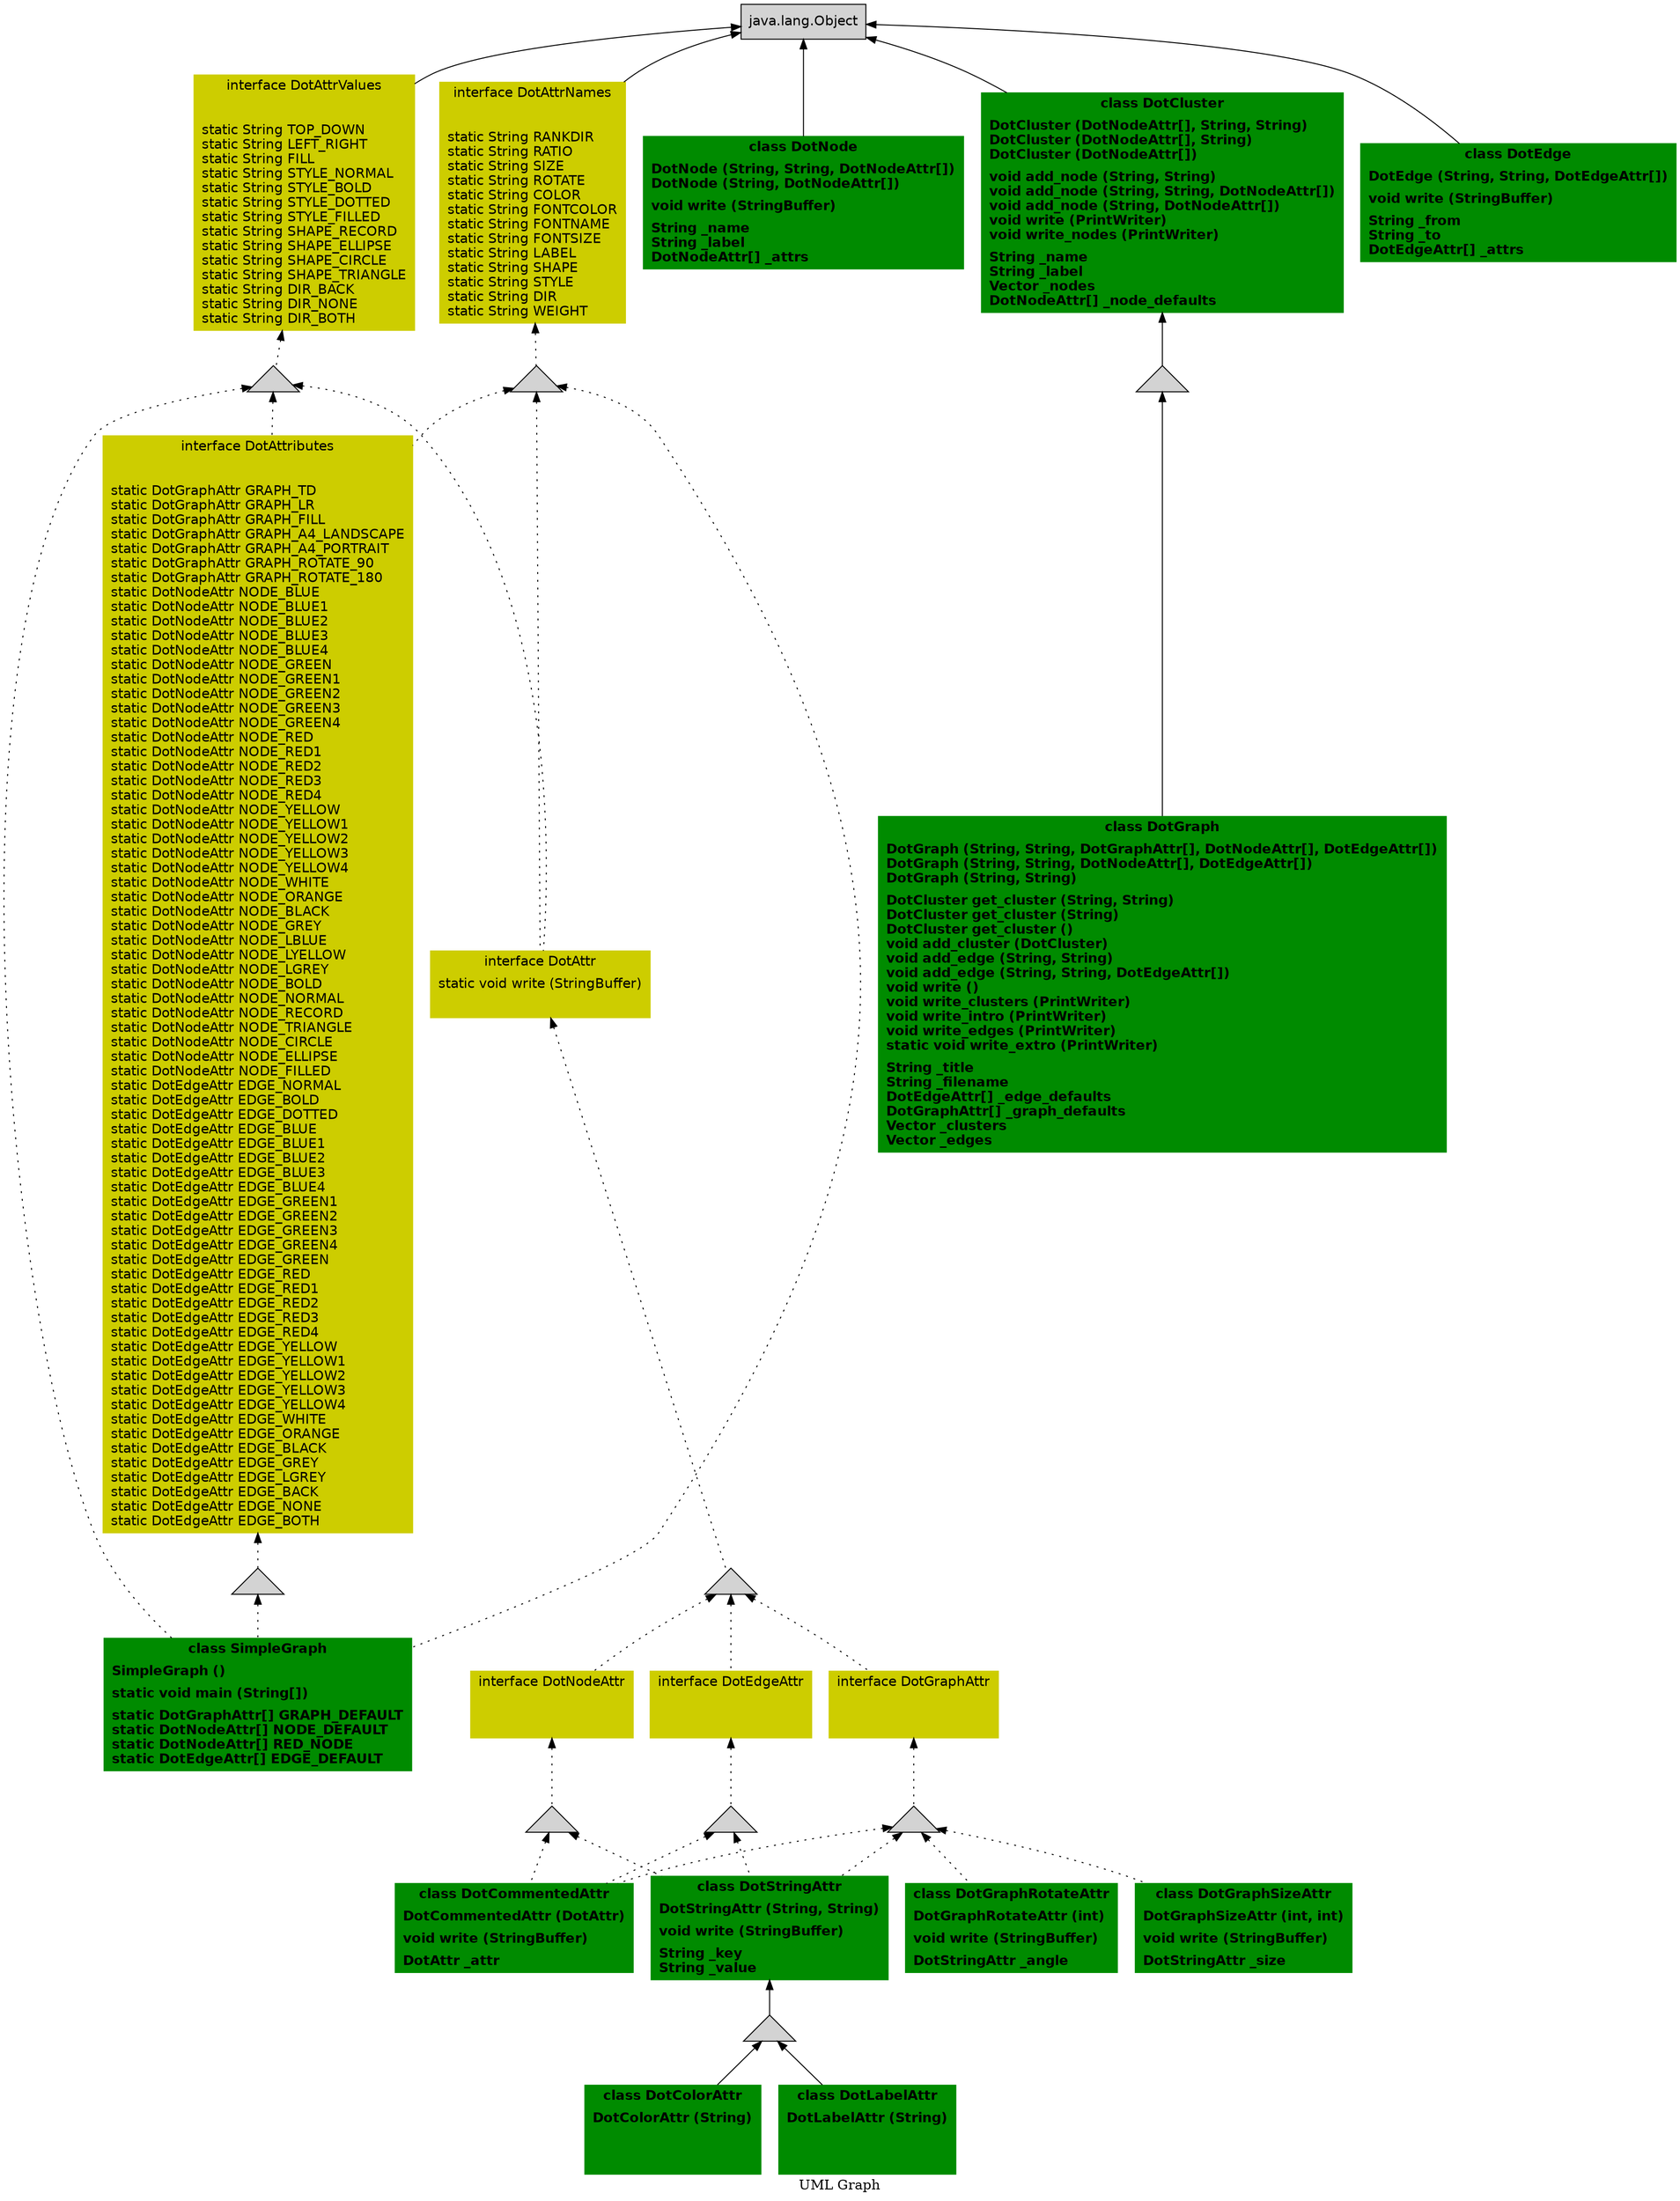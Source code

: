 digraph "UML Graph"
{
	label="UML Graph";
	rankdir="TD";
	/* size="11, 7" */
	/* size="7, 11" */
	/* rotate="90" */

	node [shape="record", fontname="Helvetica", style="filled"];

	edge [color="black", dir="back"];

	class_dot_DotStringAttr [
		label="{class DotStringAttr\n|DotStringAttr (String, String)\l|void write (StringBuffer)\l|String _key\lString _value\l}",
		color="green4",
		fontname="Helvetica-Bold"];
	tri_class_dot_DotStringAttr [
		label="",
		shape="triangle"];
	class_dot_DotColorAttr [
		label="{class DotColorAttr\n|DotColorAttr (String)\l||}",
		color="green4",
		fontname="Helvetica-Bold"];
	class_dot_DotGraphRotateAttr [
		label="{class DotGraphRotateAttr\n|DotGraphRotateAttr (int)\l|void write (StringBuffer)\l|DotStringAttr _angle\l}",
		color="green4",
		fontname="Helvetica-Bold"];
	class_dot_DotLabelAttr [
		label="{class DotLabelAttr\n|DotLabelAttr (String)\l||}",
		color="green4",
		fontname="Helvetica-Bold"];
	class_dot_DotNode [
		label="{class DotNode\n|DotNode (String, String, DotNodeAttr[])\lDotNode (String, DotNodeAttr[])\l|void write (StringBuffer)\l|String _name\lString _label\lDotNodeAttr[] _attrs\l}",
		color="green4",
		fontname="Helvetica-Bold"];
	class_dot_DotEdgeAttr [
		label="{interface DotEdgeAttr\n||}",
		color="yellow3",
		fontname="Helvetica"];
	tri_class_dot_DotEdgeAttr [
		label="",
		shape="triangle"];
	class_dot_DotAttrNames [
		label="{interface DotAttrNames\n||static String RANKDIR\lstatic String RATIO\lstatic String SIZE\lstatic String ROTATE\lstatic String COLOR\lstatic String FONTCOLOR\lstatic String FONTNAME\lstatic String FONTSIZE\lstatic String LABEL\lstatic String SHAPE\lstatic String STYLE\lstatic String DIR\lstatic String WEIGHT\l}",
		color="yellow3",
		fontname="Helvetica"];
	tri_class_dot_DotAttrNames [
		label="",
		shape="triangle"];
	class_dot_DotGraph [
		label="{class DotGraph\n|DotGraph (String, String, DotGraphAttr[], DotNodeAttr[], DotEdgeAttr[])\lDotGraph (String, String, DotNodeAttr[], DotEdgeAttr[])\lDotGraph (String, String)\l|DotCluster get_cluster (String, String)\lDotCluster get_cluster (String)\lDotCluster get_cluster ()\lvoid add_cluster (DotCluster)\lvoid add_edge (String, String)\lvoid add_edge (String, String, DotEdgeAttr[])\lvoid write ()\lvoid write_clusters (PrintWriter)\lvoid write_intro (PrintWriter)\lvoid write_edges (PrintWriter)\lstatic void write_extro (PrintWriter)\l|String _title\lString _filename\lDotEdgeAttr[] _edge_defaults\lDotGraphAttr[] _graph_defaults\lVector _clusters\lVector _edges\l}",
		color="green4",
		fontname="Helvetica-Bold"];
	class_dot_DotAttributes [
		label="{interface DotAttributes\n||static DotGraphAttr GRAPH_TD\lstatic DotGraphAttr GRAPH_LR\lstatic DotGraphAttr GRAPH_FILL\lstatic DotGraphAttr GRAPH_A4_LANDSCAPE\lstatic DotGraphAttr GRAPH_A4_PORTRAIT\lstatic DotGraphAttr GRAPH_ROTATE_90\lstatic DotGraphAttr GRAPH_ROTATE_180\lstatic DotNodeAttr NODE_BLUE\lstatic DotNodeAttr NODE_BLUE1\lstatic DotNodeAttr NODE_BLUE2\lstatic DotNodeAttr NODE_BLUE3\lstatic DotNodeAttr NODE_BLUE4\lstatic DotNodeAttr NODE_GREEN\lstatic DotNodeAttr NODE_GREEN1\lstatic DotNodeAttr NODE_GREEN2\lstatic DotNodeAttr NODE_GREEN3\lstatic DotNodeAttr NODE_GREEN4\lstatic DotNodeAttr NODE_RED\lstatic DotNodeAttr NODE_RED1\lstatic DotNodeAttr NODE_RED2\lstatic DotNodeAttr NODE_RED3\lstatic DotNodeAttr NODE_RED4\lstatic DotNodeAttr NODE_YELLOW\lstatic DotNodeAttr NODE_YELLOW1\lstatic DotNodeAttr NODE_YELLOW2\lstatic DotNodeAttr NODE_YELLOW3\lstatic DotNodeAttr NODE_YELLOW4\lstatic DotNodeAttr NODE_WHITE\lstatic DotNodeAttr NODE_ORANGE\lstatic DotNodeAttr NODE_BLACK\lstatic DotNodeAttr NODE_GREY\lstatic DotNodeAttr NODE_LBLUE\lstatic DotNodeAttr NODE_LYELLOW\lstatic DotNodeAttr NODE_LGREY\lstatic DotNodeAttr NODE_BOLD\lstatic DotNodeAttr NODE_NORMAL\lstatic DotNodeAttr NODE_RECORD\lstatic DotNodeAttr NODE_TRIANGLE\lstatic DotNodeAttr NODE_CIRCLE\lstatic DotNodeAttr NODE_ELLIPSE\lstatic DotNodeAttr NODE_FILLED\lstatic DotEdgeAttr EDGE_NORMAL\lstatic DotEdgeAttr EDGE_BOLD\lstatic DotEdgeAttr EDGE_DOTTED\lstatic DotEdgeAttr EDGE_BLUE\lstatic DotEdgeAttr EDGE_BLUE1\lstatic DotEdgeAttr EDGE_BLUE2\lstatic DotEdgeAttr EDGE_BLUE3\lstatic DotEdgeAttr EDGE_BLUE4\lstatic DotEdgeAttr EDGE_GREEN1\lstatic DotEdgeAttr EDGE_GREEN2\lstatic DotEdgeAttr EDGE_GREEN3\lstatic DotEdgeAttr EDGE_GREEN4\lstatic DotEdgeAttr EDGE_GREEN\lstatic DotEdgeAttr EDGE_RED\lstatic DotEdgeAttr EDGE_RED1\lstatic DotEdgeAttr EDGE_RED2\lstatic DotEdgeAttr EDGE_RED3\lstatic DotEdgeAttr EDGE_RED4\lstatic DotEdgeAttr EDGE_YELLOW\lstatic DotEdgeAttr EDGE_YELLOW1\lstatic DotEdgeAttr EDGE_YELLOW2\lstatic DotEdgeAttr EDGE_YELLOW3\lstatic DotEdgeAttr EDGE_YELLOW4\lstatic DotEdgeAttr EDGE_WHITE\lstatic DotEdgeAttr EDGE_ORANGE\lstatic DotEdgeAttr EDGE_BLACK\lstatic DotEdgeAttr EDGE_GREY\lstatic DotEdgeAttr EDGE_LGREY\lstatic DotEdgeAttr EDGE_BACK\lstatic DotEdgeAttr EDGE_NONE\lstatic DotEdgeAttr EDGE_BOTH\l}",
		color="yellow3",
		fontname="Helvetica"];
	tri_class_dot_DotAttributes [
		label="",
		shape="triangle"];
	class_dot_DotCommentedAttr [
		label="{class DotCommentedAttr\n|DotCommentedAttr (DotAttr)\l|void write (StringBuffer)\l|DotAttr _attr\l}",
		color="green4",
		fontname="Helvetica-Bold"];
	class_dot_DotCluster [
		label="{class DotCluster\n|DotCluster (DotNodeAttr[], String, String)\lDotCluster (DotNodeAttr[], String)\lDotCluster (DotNodeAttr[])\l|void add_node (String, String)\lvoid add_node (String, String, DotNodeAttr[])\lvoid add_node (String, DotNodeAttr[])\lvoid write (PrintWriter)\lvoid write_nodes (PrintWriter)\l|String _name\lString _label\lVector _nodes\lDotNodeAttr[] _node_defaults\l}",
		color="green4",
		fontname="Helvetica-Bold"];
	tri_class_dot_DotCluster [
		label="",
		shape="triangle"];
	class_example_SimpleGraph [
		label="{class SimpleGraph\n|SimpleGraph ()\l|static void main (String[])\l|static DotGraphAttr[] GRAPH_DEFAULT\lstatic DotNodeAttr[] NODE_DEFAULT\lstatic DotNodeAttr[] RED_NODE\lstatic DotEdgeAttr[] EDGE_DEFAULT\l}",
		color="green4",
		fontname="Helvetica-Bold"];
	class_dot_DotGraphSizeAttr [
		label="{class DotGraphSizeAttr\n|DotGraphSizeAttr (int, int)\l|void write (StringBuffer)\l|DotStringAttr _size\l}",
		color="green4",
		fontname="Helvetica-Bold"];
	class_dot_DotEdge [
		label="{class DotEdge\n|DotEdge (String, String, DotEdgeAttr[])\l|void write (StringBuffer)\l|String _from\lString _to\lDotEdgeAttr[] _attrs\l}",
		color="green4",
		fontname="Helvetica-Bold"];
	class_dot_DotGraphAttr [
		label="{interface DotGraphAttr\n||}",
		color="yellow3",
		fontname="Helvetica"];
	tri_class_dot_DotGraphAttr [
		label="",
		shape="triangle"];
	class_dot_DotAttrValues [
		label="{interface DotAttrValues\n||static String TOP_DOWN\lstatic String LEFT_RIGHT\lstatic String FILL\lstatic String STYLE_NORMAL\lstatic String STYLE_BOLD\lstatic String STYLE_DOTTED\lstatic String STYLE_FILLED\lstatic String SHAPE_RECORD\lstatic String SHAPE_ELLIPSE\lstatic String SHAPE_CIRCLE\lstatic String SHAPE_TRIANGLE\lstatic String DIR_BACK\lstatic String DIR_NONE\lstatic String DIR_BOTH\l}",
		color="yellow3",
		fontname="Helvetica"];
	tri_class_dot_DotAttrValues [
		label="",
		shape="triangle"];
	class_dot_DotNodeAttr [
		label="{interface DotNodeAttr\n||}",
		color="yellow3",
		fontname="Helvetica"];
	tri_class_dot_DotNodeAttr [
		label="",
		shape="triangle"];
	class_dot_DotAttr [
		label="{interface DotAttr\n|static void write (StringBuffer)\l|}",
		color="yellow3",
		fontname="Helvetica"];
	tri_class_dot_DotAttr [
		label="",
		shape="triangle"];
	tri_class_java_lang_Object [
		label="java.lang.Object",
		shape="record"];
	class_dot_DotStringAttr -> tri_class_dot_DotStringAttr [
		color="black"];
	tri_class_dot_DotNodeAttr -> class_dot_DotStringAttr [
		style="dotted"];
	tri_class_dot_DotEdgeAttr -> class_dot_DotStringAttr [
		style="dotted"];
	tri_class_dot_DotGraphAttr -> class_dot_DotStringAttr [
		style="dotted"];
	tri_class_dot_DotStringAttr -> class_dot_DotColorAttr [
		color="black"];
	tri_class_dot_DotGraphAttr -> class_dot_DotGraphRotateAttr [
		style="dotted"];
	tri_class_dot_DotStringAttr -> class_dot_DotLabelAttr [
		color="black"];
	tri_class_java_lang_Object -> class_dot_DotNode [
		color="black"];
	class_dot_DotEdgeAttr -> tri_class_dot_DotEdgeAttr [
		style="dotted"];
	tri_class_dot_DotAttr -> class_dot_DotEdgeAttr [
		style="dotted"];
	class_dot_DotAttrNames -> tri_class_dot_DotAttrNames [
		style="dotted"];
	tri_class_java_lang_Object -> class_dot_DotAttrNames [
		color="black"];
	tri_class_dot_DotCluster -> class_dot_DotGraph [
		color="black"];
	class_dot_DotAttributes -> tri_class_dot_DotAttributes [
		style="dotted"];
	tri_class_dot_DotAttrNames -> class_dot_DotAttributes [
		style="dotted"];
	tri_class_dot_DotAttrValues -> class_dot_DotAttributes [
		style="dotted"];
	tri_class_dot_DotNodeAttr -> class_dot_DotCommentedAttr [
		style="dotted"];
	tri_class_dot_DotEdgeAttr -> class_dot_DotCommentedAttr [
		style="dotted"];
	tri_class_dot_DotGraphAttr -> class_dot_DotCommentedAttr [
		style="dotted"];
	class_dot_DotCluster -> tri_class_dot_DotCluster [
		color="black"];
	tri_class_java_lang_Object -> class_dot_DotCluster [
		color="black"];
	tri_class_dot_DotAttributes -> class_example_SimpleGraph [
		style="dotted"];
	tri_class_dot_DotAttrNames -> class_example_SimpleGraph [
		style="dotted"];
	tri_class_dot_DotAttrValues -> class_example_SimpleGraph [
		style="dotted"];
	tri_class_dot_DotGraphAttr -> class_dot_DotGraphSizeAttr [
		style="dotted"];
	tri_class_java_lang_Object -> class_dot_DotEdge [
		color="black"];
	class_dot_DotGraphAttr -> tri_class_dot_DotGraphAttr [
		style="dotted"];
	tri_class_dot_DotAttr -> class_dot_DotGraphAttr [
		style="dotted"];
	class_dot_DotAttrValues -> tri_class_dot_DotAttrValues [
		style="dotted"];
	tri_class_java_lang_Object -> class_dot_DotAttrValues [
		color="black"];
	class_dot_DotNodeAttr -> tri_class_dot_DotNodeAttr [
		style="dotted"];
	tri_class_dot_DotAttr -> class_dot_DotNodeAttr [
		style="dotted"];
	class_dot_DotAttr -> tri_class_dot_DotAttr [
		style="dotted"];
	tri_class_dot_DotAttrNames -> class_dot_DotAttr [
		style="dotted"];
	tri_class_dot_DotAttrValues -> class_dot_DotAttr [
		style="dotted"];
}
